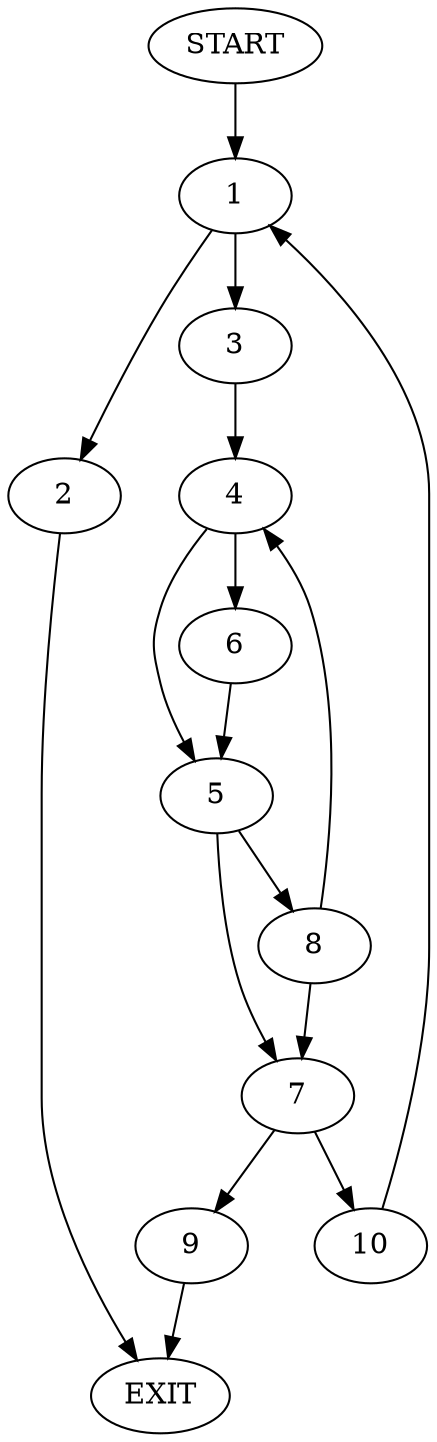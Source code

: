 digraph {
0 [label="START"]
11 [label="EXIT"]
0 -> 1
1 -> 2
1 -> 3
3 -> 4
2 -> 11
4 -> 5
4 -> 6
5 -> 7
5 -> 8
6 -> 5
8 -> 7
8 -> 4
7 -> 9
7 -> 10
9 -> 11
10 -> 1
}
